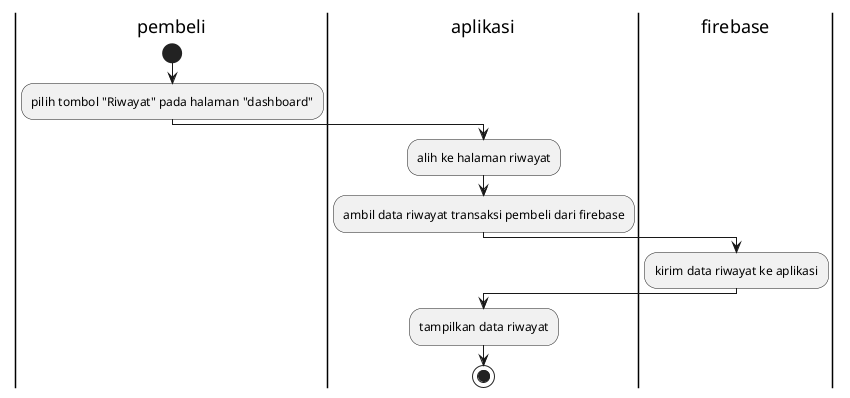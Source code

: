 @startuml

|pembeli|
start
:pilih tombol "Riwayat" pada halaman "dashboard";

|aplikasi|
:alih ke halaman riwayat;
:ambil data riwayat transaksi pembeli dari firebase;

|firebase|
:kirim data riwayat ke aplikasi;

|aplikasi|
:tampilkan data riwayat;
stop

@enduml
